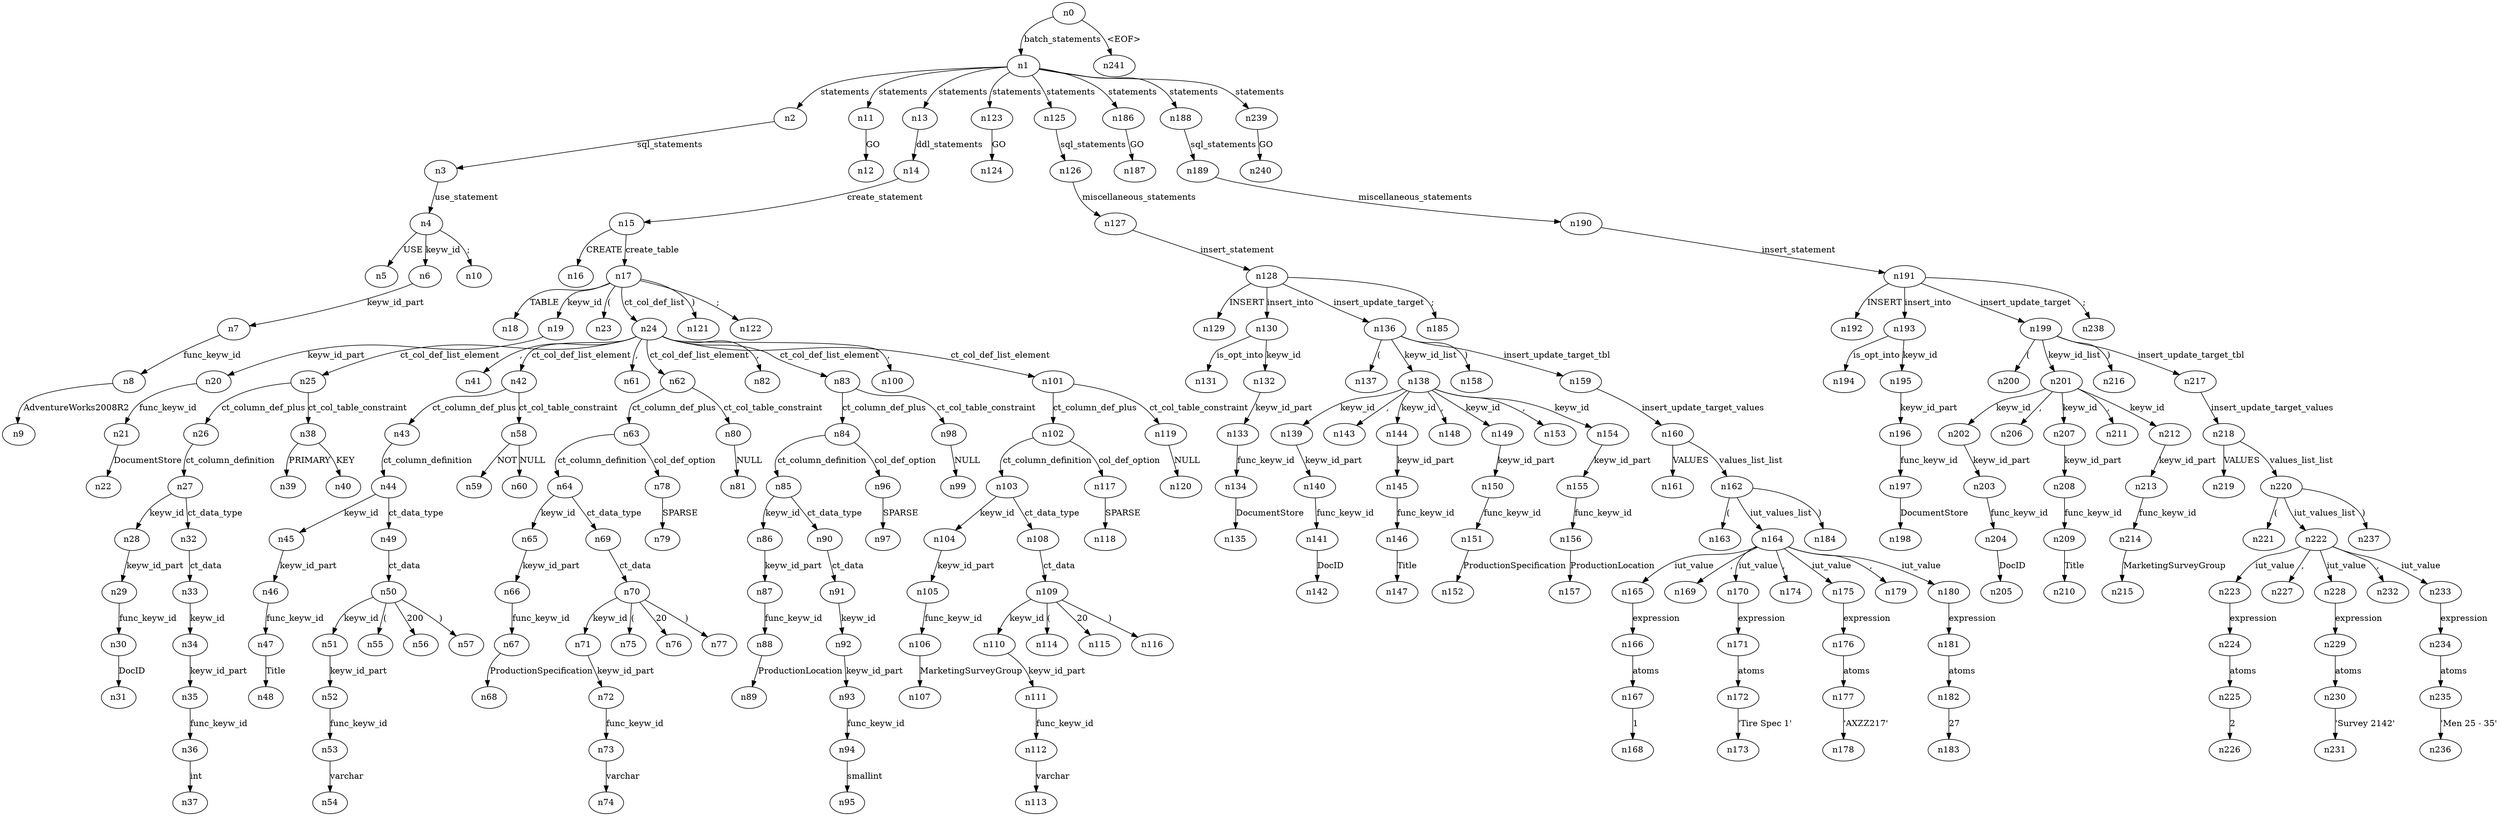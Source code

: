 digraph ParseTree {
  n0 -> n1 [label="batch_statements"];
  n1 -> n2 [label="statements"];
  n2 -> n3 [label="sql_statements"];
  n3 -> n4 [label="use_statement"];
  n4 -> n5 [label="USE"];
  n4 -> n6 [label="keyw_id"];
  n6 -> n7 [label="keyw_id_part"];
  n7 -> n8 [label="func_keyw_id"];
  n8 -> n9 [label="AdventureWorks2008R2"];
  n4 -> n10 [label=";"];
  n1 -> n11 [label="statements"];
  n11 -> n12 [label="GO"];
  n1 -> n13 [label="statements"];
  n13 -> n14 [label="ddl_statements"];
  n14 -> n15 [label="create_statement"];
  n15 -> n16 [label="CREATE"];
  n15 -> n17 [label="create_table"];
  n17 -> n18 [label="TABLE"];
  n17 -> n19 [label="keyw_id"];
  n19 -> n20 [label="keyw_id_part"];
  n20 -> n21 [label="func_keyw_id"];
  n21 -> n22 [label="DocumentStore"];
  n17 -> n23 [label="("];
  n17 -> n24 [label="ct_col_def_list"];
  n24 -> n25 [label="ct_col_def_list_element"];
  n25 -> n26 [label="ct_column_def_plus"];
  n26 -> n27 [label="ct_column_definition"];
  n27 -> n28 [label="keyw_id"];
  n28 -> n29 [label="keyw_id_part"];
  n29 -> n30 [label="func_keyw_id"];
  n30 -> n31 [label="DocID"];
  n27 -> n32 [label="ct_data_type"];
  n32 -> n33 [label="ct_data"];
  n33 -> n34 [label="keyw_id"];
  n34 -> n35 [label="keyw_id_part"];
  n35 -> n36 [label="func_keyw_id"];
  n36 -> n37 [label="int"];
  n25 -> n38 [label="ct_col_table_constraint"];
  n38 -> n39 [label="PRIMARY"];
  n38 -> n40 [label="KEY"];
  n24 -> n41 [label=","];
  n24 -> n42 [label="ct_col_def_list_element"];
  n42 -> n43 [label="ct_column_def_plus"];
  n43 -> n44 [label="ct_column_definition"];
  n44 -> n45 [label="keyw_id"];
  n45 -> n46 [label="keyw_id_part"];
  n46 -> n47 [label="func_keyw_id"];
  n47 -> n48 [label="Title"];
  n44 -> n49 [label="ct_data_type"];
  n49 -> n50 [label="ct_data"];
  n50 -> n51 [label="keyw_id"];
  n51 -> n52 [label="keyw_id_part"];
  n52 -> n53 [label="func_keyw_id"];
  n53 -> n54 [label="varchar"];
  n50 -> n55 [label="("];
  n50 -> n56 [label="200"];
  n50 -> n57 [label=")"];
  n42 -> n58 [label="ct_col_table_constraint"];
  n58 -> n59 [label="NOT"];
  n58 -> n60 [label="NULL"];
  n24 -> n61 [label=","];
  n24 -> n62 [label="ct_col_def_list_element"];
  n62 -> n63 [label="ct_column_def_plus"];
  n63 -> n64 [label="ct_column_definition"];
  n64 -> n65 [label="keyw_id"];
  n65 -> n66 [label="keyw_id_part"];
  n66 -> n67 [label="func_keyw_id"];
  n67 -> n68 [label="ProductionSpecification"];
  n64 -> n69 [label="ct_data_type"];
  n69 -> n70 [label="ct_data"];
  n70 -> n71 [label="keyw_id"];
  n71 -> n72 [label="keyw_id_part"];
  n72 -> n73 [label="func_keyw_id"];
  n73 -> n74 [label="varchar"];
  n70 -> n75 [label="("];
  n70 -> n76 [label="20"];
  n70 -> n77 [label=")"];
  n63 -> n78 [label="col_def_option"];
  n78 -> n79 [label="SPARSE"];
  n62 -> n80 [label="ct_col_table_constraint"];
  n80 -> n81 [label="NULL"];
  n24 -> n82 [label=","];
  n24 -> n83 [label="ct_col_def_list_element"];
  n83 -> n84 [label="ct_column_def_plus"];
  n84 -> n85 [label="ct_column_definition"];
  n85 -> n86 [label="keyw_id"];
  n86 -> n87 [label="keyw_id_part"];
  n87 -> n88 [label="func_keyw_id"];
  n88 -> n89 [label="ProductionLocation"];
  n85 -> n90 [label="ct_data_type"];
  n90 -> n91 [label="ct_data"];
  n91 -> n92 [label="keyw_id"];
  n92 -> n93 [label="keyw_id_part"];
  n93 -> n94 [label="func_keyw_id"];
  n94 -> n95 [label="smallint"];
  n84 -> n96 [label="col_def_option"];
  n96 -> n97 [label="SPARSE"];
  n83 -> n98 [label="ct_col_table_constraint"];
  n98 -> n99 [label="NULL"];
  n24 -> n100 [label=","];
  n24 -> n101 [label="ct_col_def_list_element"];
  n101 -> n102 [label="ct_column_def_plus"];
  n102 -> n103 [label="ct_column_definition"];
  n103 -> n104 [label="keyw_id"];
  n104 -> n105 [label="keyw_id_part"];
  n105 -> n106 [label="func_keyw_id"];
  n106 -> n107 [label="MarketingSurveyGroup"];
  n103 -> n108 [label="ct_data_type"];
  n108 -> n109 [label="ct_data"];
  n109 -> n110 [label="keyw_id"];
  n110 -> n111 [label="keyw_id_part"];
  n111 -> n112 [label="func_keyw_id"];
  n112 -> n113 [label="varchar"];
  n109 -> n114 [label="("];
  n109 -> n115 [label="20"];
  n109 -> n116 [label=")"];
  n102 -> n117 [label="col_def_option"];
  n117 -> n118 [label="SPARSE"];
  n101 -> n119 [label="ct_col_table_constraint"];
  n119 -> n120 [label="NULL"];
  n17 -> n121 [label=")"];
  n17 -> n122 [label=";"];
  n1 -> n123 [label="statements"];
  n123 -> n124 [label="GO"];
  n1 -> n125 [label="statements"];
  n125 -> n126 [label="sql_statements"];
  n126 -> n127 [label="miscellaneous_statements"];
  n127 -> n128 [label="insert_statement"];
  n128 -> n129 [label="INSERT"];
  n128 -> n130 [label="insert_into"];
  n130 -> n131 [label="is_opt_into"];
  n130 -> n132 [label="keyw_id"];
  n132 -> n133 [label="keyw_id_part"];
  n133 -> n134 [label="func_keyw_id"];
  n134 -> n135 [label="DocumentStore"];
  n128 -> n136 [label="insert_update_target"];
  n136 -> n137 [label="("];
  n136 -> n138 [label="keyw_id_list"];
  n138 -> n139 [label="keyw_id"];
  n139 -> n140 [label="keyw_id_part"];
  n140 -> n141 [label="func_keyw_id"];
  n141 -> n142 [label="DocID"];
  n138 -> n143 [label=","];
  n138 -> n144 [label="keyw_id"];
  n144 -> n145 [label="keyw_id_part"];
  n145 -> n146 [label="func_keyw_id"];
  n146 -> n147 [label="Title"];
  n138 -> n148 [label=","];
  n138 -> n149 [label="keyw_id"];
  n149 -> n150 [label="keyw_id_part"];
  n150 -> n151 [label="func_keyw_id"];
  n151 -> n152 [label="ProductionSpecification"];
  n138 -> n153 [label=","];
  n138 -> n154 [label="keyw_id"];
  n154 -> n155 [label="keyw_id_part"];
  n155 -> n156 [label="func_keyw_id"];
  n156 -> n157 [label="ProductionLocation"];
  n136 -> n158 [label=")"];
  n136 -> n159 [label="insert_update_target_tbl"];
  n159 -> n160 [label="insert_update_target_values"];
  n160 -> n161 [label="VALUES"];
  n160 -> n162 [label="values_list_list"];
  n162 -> n163 [label="("];
  n162 -> n164 [label="iut_values_list"];
  n164 -> n165 [label="iut_value"];
  n165 -> n166 [label="expression"];
  n166 -> n167 [label="atoms"];
  n167 -> n168 [label="1"];
  n164 -> n169 [label=","];
  n164 -> n170 [label="iut_value"];
  n170 -> n171 [label="expression"];
  n171 -> n172 [label="atoms"];
  n172 -> n173 [label="'Tire Spec 1'"];
  n164 -> n174 [label=","];
  n164 -> n175 [label="iut_value"];
  n175 -> n176 [label="expression"];
  n176 -> n177 [label="atoms"];
  n177 -> n178 [label="'AXZZ217'"];
  n164 -> n179 [label=","];
  n164 -> n180 [label="iut_value"];
  n180 -> n181 [label="expression"];
  n181 -> n182 [label="atoms"];
  n182 -> n183 [label="27"];
  n162 -> n184 [label=")"];
  n128 -> n185 [label=";"];
  n1 -> n186 [label="statements"];
  n186 -> n187 [label="GO"];
  n1 -> n188 [label="statements"];
  n188 -> n189 [label="sql_statements"];
  n189 -> n190 [label="miscellaneous_statements"];
  n190 -> n191 [label="insert_statement"];
  n191 -> n192 [label="INSERT"];
  n191 -> n193 [label="insert_into"];
  n193 -> n194 [label="is_opt_into"];
  n193 -> n195 [label="keyw_id"];
  n195 -> n196 [label="keyw_id_part"];
  n196 -> n197 [label="func_keyw_id"];
  n197 -> n198 [label="DocumentStore"];
  n191 -> n199 [label="insert_update_target"];
  n199 -> n200 [label="("];
  n199 -> n201 [label="keyw_id_list"];
  n201 -> n202 [label="keyw_id"];
  n202 -> n203 [label="keyw_id_part"];
  n203 -> n204 [label="func_keyw_id"];
  n204 -> n205 [label="DocID"];
  n201 -> n206 [label=","];
  n201 -> n207 [label="keyw_id"];
  n207 -> n208 [label="keyw_id_part"];
  n208 -> n209 [label="func_keyw_id"];
  n209 -> n210 [label="Title"];
  n201 -> n211 [label=","];
  n201 -> n212 [label="keyw_id"];
  n212 -> n213 [label="keyw_id_part"];
  n213 -> n214 [label="func_keyw_id"];
  n214 -> n215 [label="MarketingSurveyGroup"];
  n199 -> n216 [label=")"];
  n199 -> n217 [label="insert_update_target_tbl"];
  n217 -> n218 [label="insert_update_target_values"];
  n218 -> n219 [label="VALUES"];
  n218 -> n220 [label="values_list_list"];
  n220 -> n221 [label="("];
  n220 -> n222 [label="iut_values_list"];
  n222 -> n223 [label="iut_value"];
  n223 -> n224 [label="expression"];
  n224 -> n225 [label="atoms"];
  n225 -> n226 [label="2"];
  n222 -> n227 [label=","];
  n222 -> n228 [label="iut_value"];
  n228 -> n229 [label="expression"];
  n229 -> n230 [label="atoms"];
  n230 -> n231 [label="'Survey 2142'"];
  n222 -> n232 [label=","];
  n222 -> n233 [label="iut_value"];
  n233 -> n234 [label="expression"];
  n234 -> n235 [label="atoms"];
  n235 -> n236 [label="'Men 25 - 35'"];
  n220 -> n237 [label=")"];
  n191 -> n238 [label=";"];
  n1 -> n239 [label="statements"];
  n239 -> n240 [label="GO"];
  n0 -> n241 [label="<EOF>"];
}